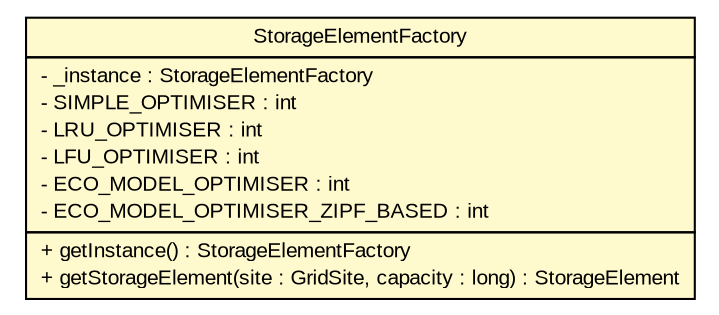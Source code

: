 #!/usr/local/bin/dot
#
# Class diagram 
# Generated by UMLGraph version R5_7_2-3-gee82a7 (http://www.umlgraph.org/)
#

digraph G {
	edge [fontname="arial",fontsize=10,labelfontname="arial",labelfontsize=10];
	node [fontname="arial",fontsize=10,shape=plaintext];
	nodesep=0.25;
	ranksep=0.5;
	// org.edg.data.replication.optorsim.optor.StorageElementFactory
	c10721 [label=<<table title="org.edg.data.replication.optorsim.optor.StorageElementFactory" border="0" cellborder="1" cellspacing="0" cellpadding="2" port="p" bgcolor="lemonChiffon" href="./StorageElementFactory.html">
		<tr><td><table border="0" cellspacing="0" cellpadding="1">
<tr><td align="center" balign="center"> StorageElementFactory </td></tr>
		</table></td></tr>
		<tr><td><table border="0" cellspacing="0" cellpadding="1">
<tr><td align="left" balign="left"> - _instance : StorageElementFactory </td></tr>
<tr><td align="left" balign="left"> - SIMPLE_OPTIMISER : int </td></tr>
<tr><td align="left" balign="left"> - LRU_OPTIMISER : int </td></tr>
<tr><td align="left" balign="left"> - LFU_OPTIMISER : int </td></tr>
<tr><td align="left" balign="left"> - ECO_MODEL_OPTIMISER : int </td></tr>
<tr><td align="left" balign="left"> - ECO_MODEL_OPTIMISER_ZIPF_BASED : int </td></tr>
		</table></td></tr>
		<tr><td><table border="0" cellspacing="0" cellpadding="1">
<tr><td align="left" balign="left"> + getInstance() : StorageElementFactory </td></tr>
<tr><td align="left" balign="left"> + getStorageElement(site : GridSite, capacity : long) : StorageElement </td></tr>
		</table></td></tr>
		</table>>, URL="./StorageElementFactory.html", fontname="arial", fontcolor="black", fontsize=10.0];
}

